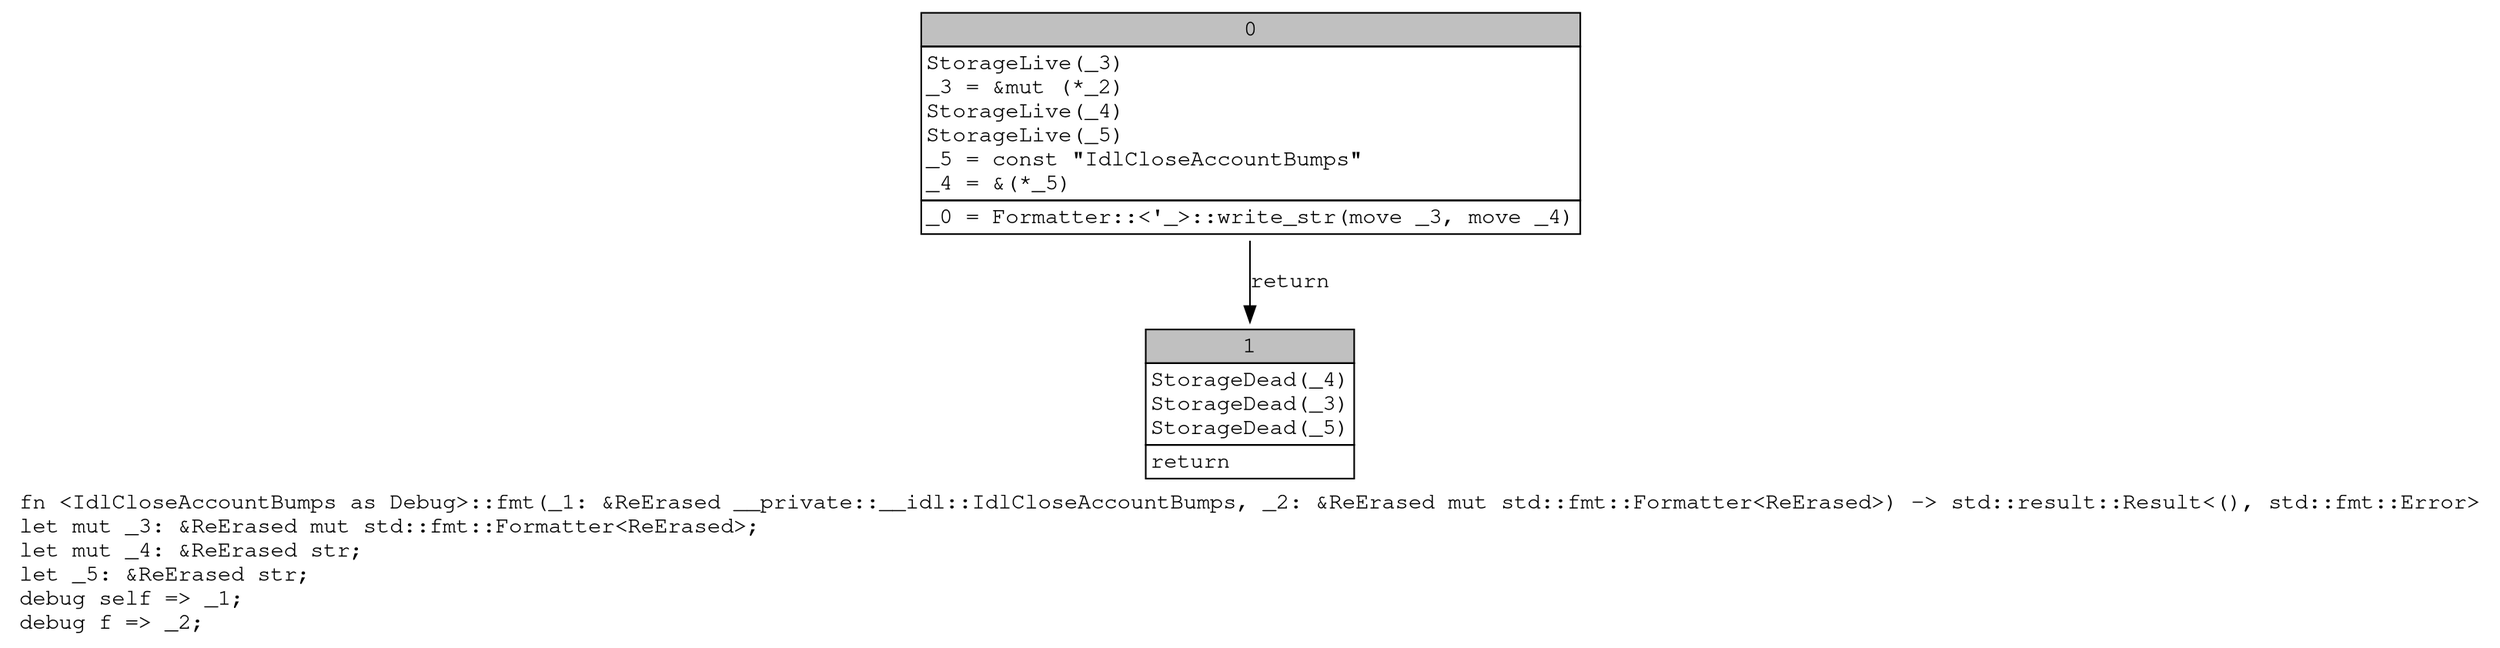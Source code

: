 digraph Mir_0_23428 {
    graph [fontname="Courier, monospace"];
    node [fontname="Courier, monospace"];
    edge [fontname="Courier, monospace"];
    label=<fn &lt;IdlCloseAccountBumps as Debug&gt;::fmt(_1: &amp;ReErased __private::__idl::IdlCloseAccountBumps, _2: &amp;ReErased mut std::fmt::Formatter&lt;ReErased&gt;) -&gt; std::result::Result&lt;(), std::fmt::Error&gt;<br align="left"/>let mut _3: &amp;ReErased mut std::fmt::Formatter&lt;ReErased&gt;;<br align="left"/>let mut _4: &amp;ReErased str;<br align="left"/>let _5: &amp;ReErased str;<br align="left"/>debug self =&gt; _1;<br align="left"/>debug f =&gt; _2;<br align="left"/>>;
    bb0__0_23428 [shape="none", label=<<table border="0" cellborder="1" cellspacing="0"><tr><td bgcolor="gray" align="center" colspan="1">0</td></tr><tr><td align="left" balign="left">StorageLive(_3)<br/>_3 = &amp;mut (*_2)<br/>StorageLive(_4)<br/>StorageLive(_5)<br/>_5 = const &quot;IdlCloseAccountBumps&quot;<br/>_4 = &amp;(*_5)<br/></td></tr><tr><td align="left">_0 = Formatter::&lt;'_&gt;::write_str(move _3, move _4)</td></tr></table>>];
    bb1__0_23428 [shape="none", label=<<table border="0" cellborder="1" cellspacing="0"><tr><td bgcolor="gray" align="center" colspan="1">1</td></tr><tr><td align="left" balign="left">StorageDead(_4)<br/>StorageDead(_3)<br/>StorageDead(_5)<br/></td></tr><tr><td align="left">return</td></tr></table>>];
    bb0__0_23428 -> bb1__0_23428 [label="return"];
}
